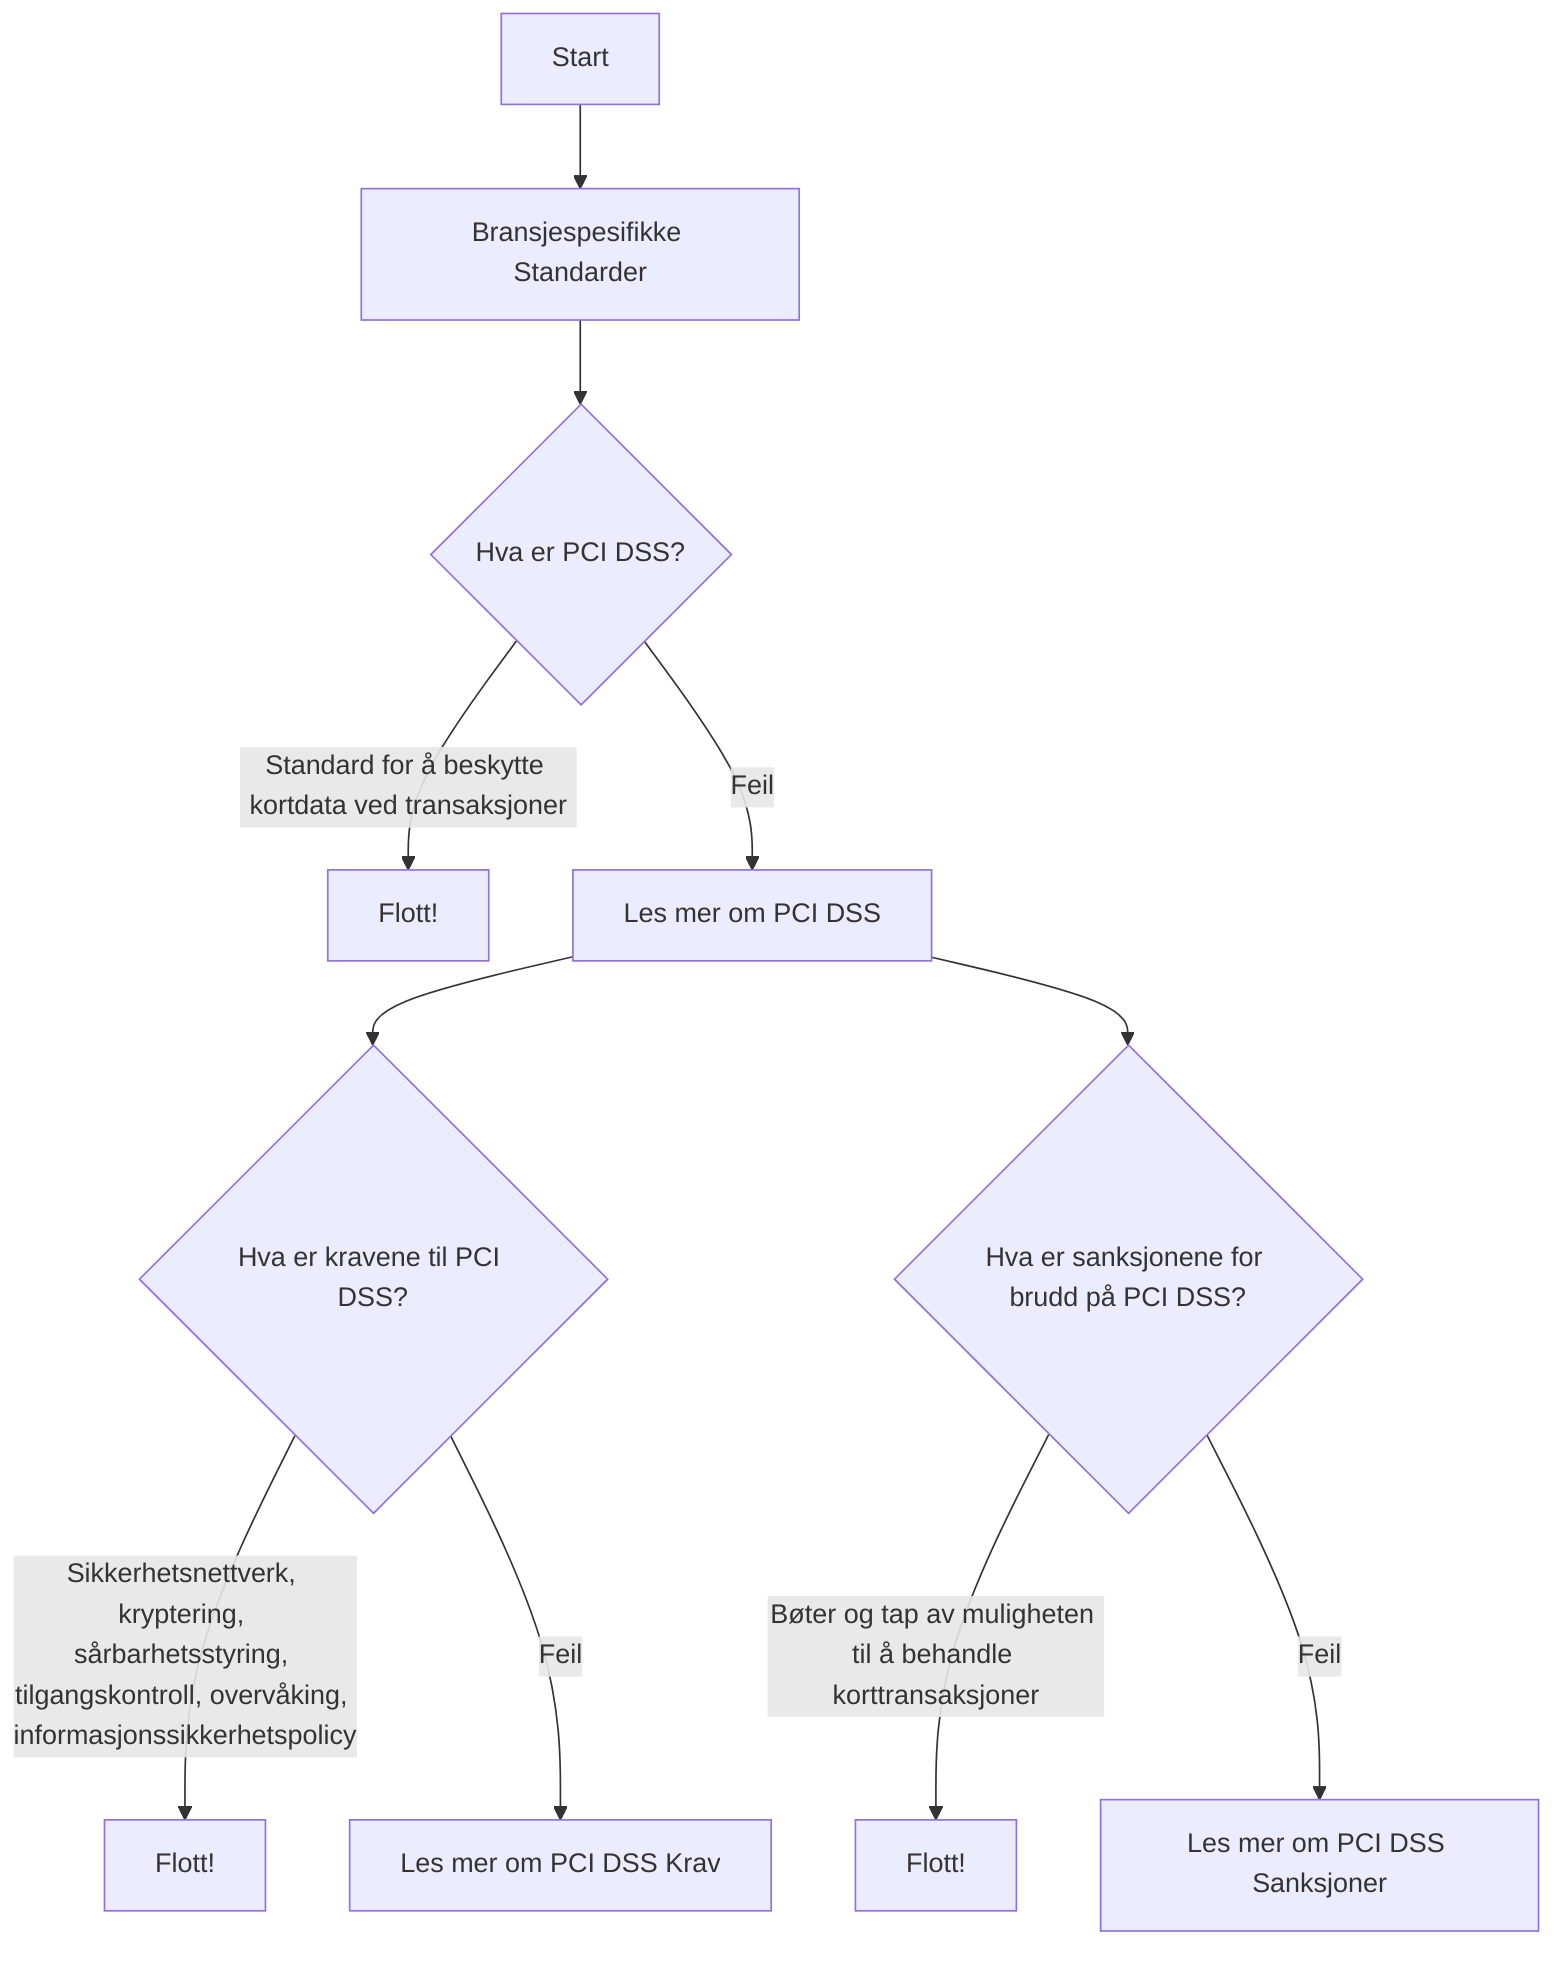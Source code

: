 flowchart TD
    Start --> A[Bransjespesifikke Standarder]
    
    A --> B{Hva er PCI DSS?}
    B -->|Standard for å beskytte kortdata ved transaksjoner| B1[Flott!]
    B -->|Feil| B2[Les mer om PCI DSS]
    
    B2 --> C{Hva er kravene til PCI DSS?}
    C -->|Sikkerhetsnettverk, kryptering, sårbarhetsstyring, tilgangskontroll, overvåking, informasjonssikkerhetspolicy| C1[Flott!]
    C -->|Feil| C2[Les mer om PCI DSS Krav]
    
    B2 --> D{Hva er sanksjonene for brudd på PCI DSS?}
    D -->|Bøter og tap av muligheten til å behandle korttransaksjoner| D1[Flott!]
    D -->|Feil| D2[Les mer om PCI DSS Sanksjoner]